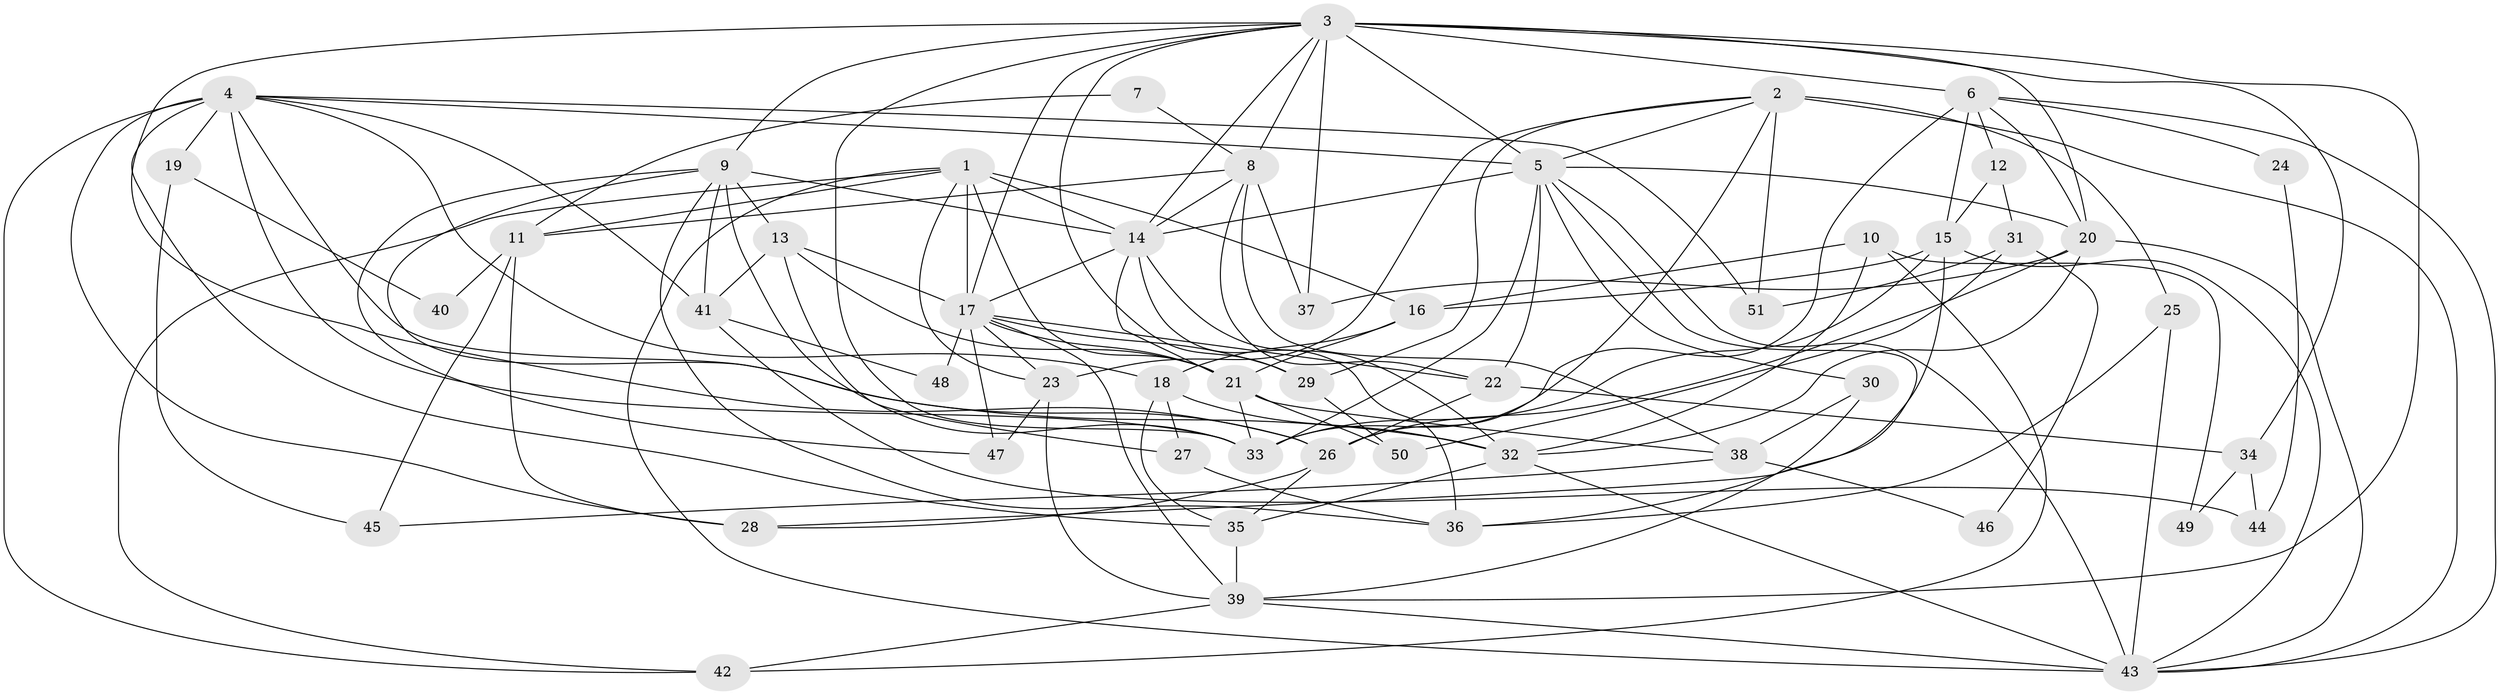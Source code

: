 // original degree distribution, {4: 0.29411764705882354, 2: 0.12745098039215685, 5: 0.20588235294117646, 6: 0.09803921568627451, 3: 0.24509803921568626, 8: 0.00980392156862745, 7: 0.0196078431372549}
// Generated by graph-tools (version 1.1) at 2025/36/03/09/25 02:36:11]
// undirected, 51 vertices, 134 edges
graph export_dot {
graph [start="1"]
  node [color=gray90,style=filled];
  1;
  2;
  3;
  4;
  5;
  6;
  7;
  8;
  9;
  10;
  11;
  12;
  13;
  14;
  15;
  16;
  17;
  18;
  19;
  20;
  21;
  22;
  23;
  24;
  25;
  26;
  27;
  28;
  29;
  30;
  31;
  32;
  33;
  34;
  35;
  36;
  37;
  38;
  39;
  40;
  41;
  42;
  43;
  44;
  45;
  46;
  47;
  48;
  49;
  50;
  51;
  1 -- 11 [weight=1.0];
  1 -- 14 [weight=2.0];
  1 -- 16 [weight=1.0];
  1 -- 17 [weight=1.0];
  1 -- 21 [weight=1.0];
  1 -- 23 [weight=1.0];
  1 -- 42 [weight=1.0];
  1 -- 43 [weight=1.0];
  2 -- 5 [weight=1.0];
  2 -- 23 [weight=1.0];
  2 -- 25 [weight=2.0];
  2 -- 26 [weight=1.0];
  2 -- 29 [weight=1.0];
  2 -- 43 [weight=1.0];
  2 -- 51 [weight=2.0];
  3 -- 5 [weight=2.0];
  3 -- 6 [weight=3.0];
  3 -- 8 [weight=3.0];
  3 -- 9 [weight=1.0];
  3 -- 14 [weight=1.0];
  3 -- 17 [weight=1.0];
  3 -- 20 [weight=1.0];
  3 -- 26 [weight=1.0];
  3 -- 29 [weight=1.0];
  3 -- 33 [weight=1.0];
  3 -- 34 [weight=1.0];
  3 -- 37 [weight=2.0];
  3 -- 39 [weight=1.0];
  4 -- 5 [weight=1.0];
  4 -- 18 [weight=1.0];
  4 -- 19 [weight=2.0];
  4 -- 28 [weight=1.0];
  4 -- 32 [weight=1.0];
  4 -- 33 [weight=1.0];
  4 -- 35 [weight=1.0];
  4 -- 41 [weight=1.0];
  4 -- 42 [weight=1.0];
  4 -- 51 [weight=1.0];
  5 -- 14 [weight=1.0];
  5 -- 20 [weight=1.0];
  5 -- 22 [weight=1.0];
  5 -- 30 [weight=1.0];
  5 -- 33 [weight=2.0];
  5 -- 36 [weight=1.0];
  5 -- 43 [weight=1.0];
  6 -- 12 [weight=1.0];
  6 -- 15 [weight=1.0];
  6 -- 20 [weight=1.0];
  6 -- 24 [weight=2.0];
  6 -- 33 [weight=1.0];
  6 -- 43 [weight=1.0];
  7 -- 8 [weight=1.0];
  7 -- 11 [weight=1.0];
  8 -- 11 [weight=1.0];
  8 -- 14 [weight=1.0];
  8 -- 22 [weight=1.0];
  8 -- 37 [weight=1.0];
  8 -- 38 [weight=1.0];
  9 -- 13 [weight=2.0];
  9 -- 14 [weight=1.0];
  9 -- 26 [weight=1.0];
  9 -- 33 [weight=1.0];
  9 -- 36 [weight=1.0];
  9 -- 41 [weight=1.0];
  9 -- 47 [weight=1.0];
  10 -- 16 [weight=1.0];
  10 -- 32 [weight=1.0];
  10 -- 42 [weight=1.0];
  10 -- 49 [weight=1.0];
  11 -- 28 [weight=1.0];
  11 -- 40 [weight=1.0];
  11 -- 45 [weight=1.0];
  12 -- 15 [weight=1.0];
  12 -- 31 [weight=1.0];
  13 -- 17 [weight=1.0];
  13 -- 21 [weight=1.0];
  13 -- 27 [weight=1.0];
  13 -- 41 [weight=1.0];
  14 -- 17 [weight=1.0];
  14 -- 21 [weight=1.0];
  14 -- 32 [weight=1.0];
  14 -- 36 [weight=1.0];
  15 -- 16 [weight=1.0];
  15 -- 28 [weight=1.0];
  15 -- 33 [weight=2.0];
  15 -- 43 [weight=1.0];
  16 -- 18 [weight=1.0];
  16 -- 21 [weight=1.0];
  17 -- 21 [weight=1.0];
  17 -- 22 [weight=1.0];
  17 -- 23 [weight=1.0];
  17 -- 29 [weight=1.0];
  17 -- 39 [weight=1.0];
  17 -- 47 [weight=1.0];
  17 -- 48 [weight=2.0];
  18 -- 27 [weight=1.0];
  18 -- 32 [weight=1.0];
  18 -- 35 [weight=1.0];
  19 -- 40 [weight=1.0];
  19 -- 45 [weight=1.0];
  20 -- 26 [weight=1.0];
  20 -- 32 [weight=1.0];
  20 -- 37 [weight=1.0];
  20 -- 43 [weight=1.0];
  21 -- 33 [weight=2.0];
  21 -- 38 [weight=1.0];
  21 -- 50 [weight=1.0];
  22 -- 26 [weight=1.0];
  22 -- 34 [weight=1.0];
  23 -- 39 [weight=1.0];
  23 -- 47 [weight=1.0];
  24 -- 44 [weight=1.0];
  25 -- 36 [weight=1.0];
  25 -- 43 [weight=1.0];
  26 -- 28 [weight=1.0];
  26 -- 35 [weight=1.0];
  27 -- 36 [weight=1.0];
  29 -- 50 [weight=1.0];
  30 -- 38 [weight=1.0];
  30 -- 39 [weight=1.0];
  31 -- 46 [weight=1.0];
  31 -- 50 [weight=1.0];
  31 -- 51 [weight=1.0];
  32 -- 35 [weight=1.0];
  32 -- 43 [weight=1.0];
  34 -- 44 [weight=1.0];
  34 -- 49 [weight=1.0];
  35 -- 39 [weight=1.0];
  38 -- 45 [weight=1.0];
  38 -- 46 [weight=1.0];
  39 -- 42 [weight=1.0];
  39 -- 43 [weight=1.0];
  41 -- 44 [weight=1.0];
  41 -- 48 [weight=1.0];
}
